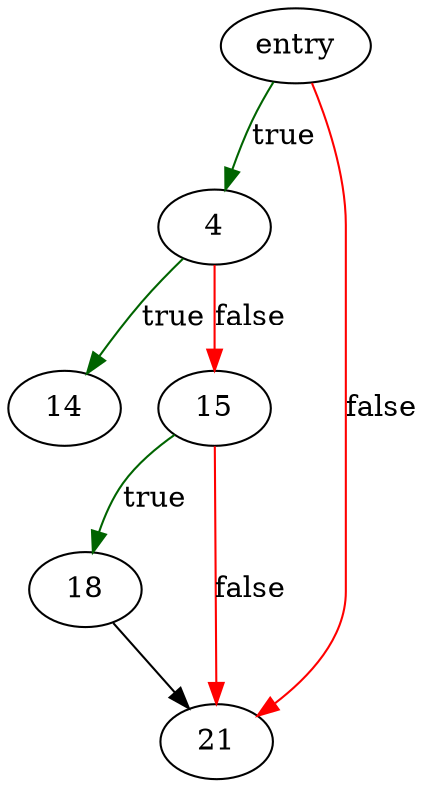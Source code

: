 digraph "main" {
	// Node definitions.
	2 [label=entry];
	4;
	14;
	15;
	18;
	21;

	// Edge definitions.
	2 -> 4 [
		color=darkgreen
		label=true
	];
	2 -> 21 [
		color=red
		label=false
	];
	4 -> 14 [
		color=darkgreen
		label=true
	];
	4 -> 15 [
		color=red
		label=false
	];
	15 -> 18 [
		color=darkgreen
		label=true
	];
	15 -> 21 [
		color=red
		label=false
	];
	18 -> 21;
}